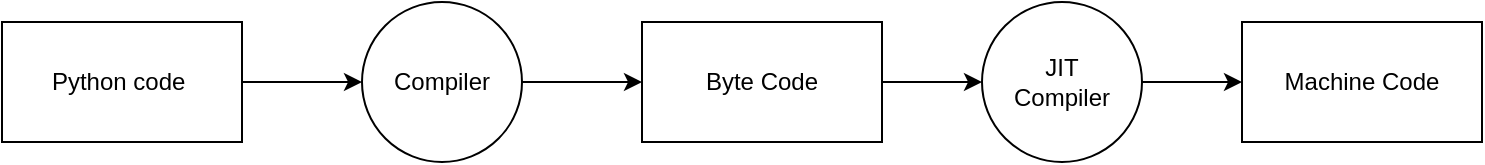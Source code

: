 <mxfile version="20.8.20" type="device"><diagram name="Page-1" id="L_YY0k0v5XCtj2NIHycq"><mxGraphModel dx="954" dy="647" grid="1" gridSize="10" guides="1" tooltips="1" connect="1" arrows="1" fold="1" page="1" pageScale="1" pageWidth="827" pageHeight="1169" math="0" shadow="0"><root><mxCell id="0"/><mxCell id="1" parent="0"/><mxCell id="aqrnUe5d8BTRdggpudRQ-1" value="Python code&amp;nbsp;" style="rounded=0;whiteSpace=wrap;html=1;" vertex="1" parent="1"><mxGeometry x="50" y="220" width="120" height="60" as="geometry"/></mxCell><mxCell id="aqrnUe5d8BTRdggpudRQ-3" value="Byte Code" style="rounded=0;whiteSpace=wrap;html=1;" vertex="1" parent="1"><mxGeometry x="370" y="220" width="120" height="60" as="geometry"/></mxCell><mxCell id="aqrnUe5d8BTRdggpudRQ-4" value="Compiler" style="ellipse;whiteSpace=wrap;html=1;aspect=fixed;" vertex="1" parent="1"><mxGeometry x="230" y="210" width="80" height="80" as="geometry"/></mxCell><mxCell id="aqrnUe5d8BTRdggpudRQ-5" value="JIT&lt;br&gt;Compiler" style="ellipse;whiteSpace=wrap;html=1;aspect=fixed;" vertex="1" parent="1"><mxGeometry x="540" y="210" width="80" height="80" as="geometry"/></mxCell><mxCell id="aqrnUe5d8BTRdggpudRQ-6" value="Machine Code" style="rounded=0;whiteSpace=wrap;html=1;" vertex="1" parent="1"><mxGeometry x="670" y="220" width="120" height="60" as="geometry"/></mxCell><mxCell id="aqrnUe5d8BTRdggpudRQ-7" value="" style="endArrow=classic;html=1;rounded=0;exitX=1;exitY=0.5;exitDx=0;exitDy=0;entryX=0;entryY=0.5;entryDx=0;entryDy=0;" edge="1" parent="1" source="aqrnUe5d8BTRdggpudRQ-1" target="aqrnUe5d8BTRdggpudRQ-4"><mxGeometry width="50" height="50" relative="1" as="geometry"><mxPoint x="390" y="360" as="sourcePoint"/><mxPoint x="440" y="310" as="targetPoint"/></mxGeometry></mxCell><mxCell id="aqrnUe5d8BTRdggpudRQ-8" value="" style="endArrow=classic;html=1;rounded=0;exitX=1;exitY=0.5;exitDx=0;exitDy=0;entryX=0;entryY=0.5;entryDx=0;entryDy=0;" edge="1" parent="1" source="aqrnUe5d8BTRdggpudRQ-4" target="aqrnUe5d8BTRdggpudRQ-3"><mxGeometry width="50" height="50" relative="1" as="geometry"><mxPoint x="390" y="360" as="sourcePoint"/><mxPoint x="440" y="310" as="targetPoint"/></mxGeometry></mxCell><mxCell id="aqrnUe5d8BTRdggpudRQ-9" value="" style="endArrow=classic;html=1;rounded=0;exitX=1;exitY=0.5;exitDx=0;exitDy=0;entryX=0;entryY=0.5;entryDx=0;entryDy=0;" edge="1" parent="1" source="aqrnUe5d8BTRdggpudRQ-3" target="aqrnUe5d8BTRdggpudRQ-5"><mxGeometry width="50" height="50" relative="1" as="geometry"><mxPoint x="390" y="360" as="sourcePoint"/><mxPoint x="440" y="310" as="targetPoint"/></mxGeometry></mxCell><mxCell id="aqrnUe5d8BTRdggpudRQ-10" value="" style="endArrow=classic;html=1;rounded=0;exitX=1;exitY=0.5;exitDx=0;exitDy=0;entryX=0;entryY=0.5;entryDx=0;entryDy=0;" edge="1" parent="1" source="aqrnUe5d8BTRdggpudRQ-5" target="aqrnUe5d8BTRdggpudRQ-6"><mxGeometry width="50" height="50" relative="1" as="geometry"><mxPoint x="390" y="360" as="sourcePoint"/><mxPoint x="440" y="310" as="targetPoint"/></mxGeometry></mxCell></root></mxGraphModel></diagram></mxfile>